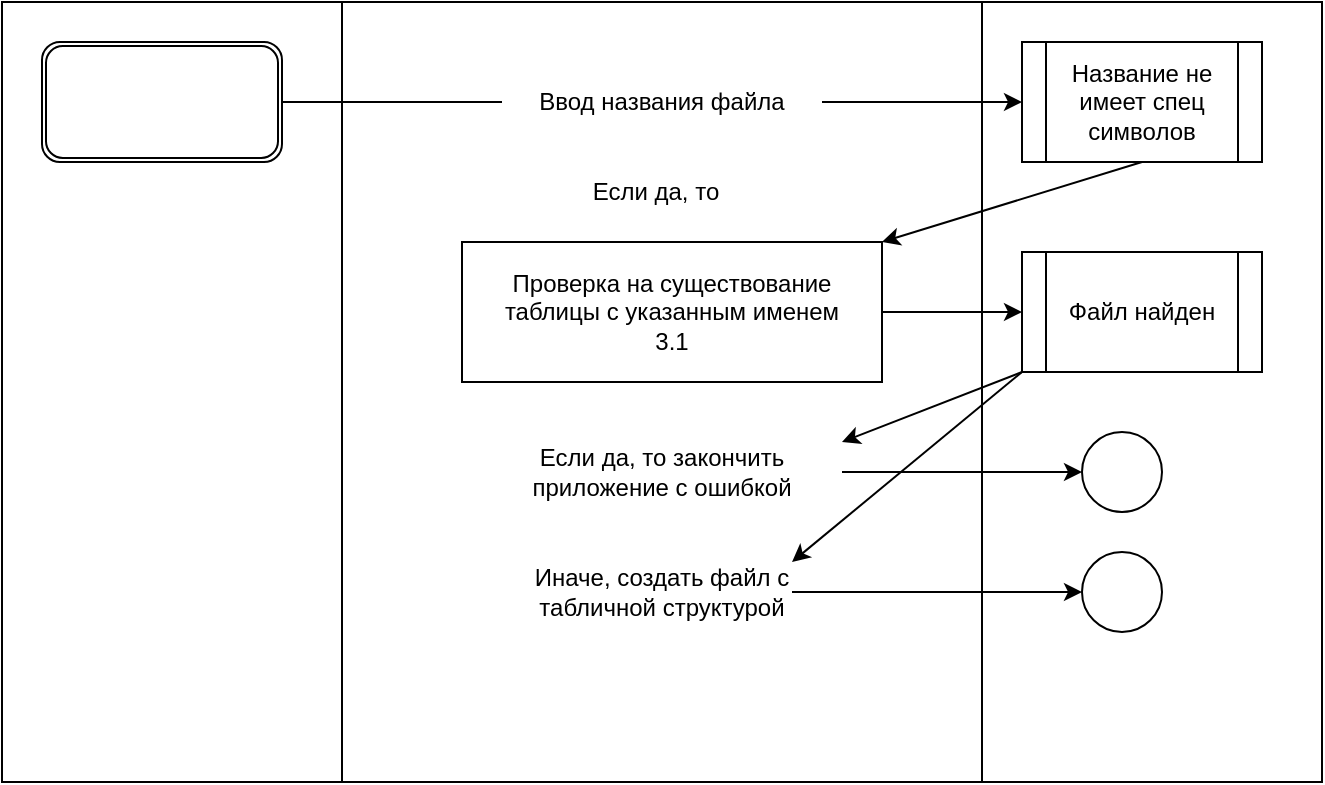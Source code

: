 <mxfile version="15.5.6" type="device"><diagram id="GWf-g4bFSlw6boruxH3_" name="Page-1"><mxGraphModel dx="1422" dy="780" grid="1" gridSize="10" guides="1" tooltips="1" connect="1" arrows="1" fold="1" page="1" pageScale="1" pageWidth="827" pageHeight="1169" math="0" shadow="0"><root><mxCell id="0"/><mxCell id="1" parent="0"/><mxCell id="x3EIPhh1QUCwPqp3oVlh-1" value="" style="shape=process;whiteSpace=wrap;html=1;backgroundOutline=1;size=0.258;" vertex="1" parent="1"><mxGeometry x="90" y="200" width="660" height="390" as="geometry"/></mxCell><mxCell id="x3EIPhh1QUCwPqp3oVlh-2" value="" style="shape=ext;double=1;rounded=1;whiteSpace=wrap;html=1;" vertex="1" parent="1"><mxGeometry x="110" y="220" width="120" height="60" as="geometry"/></mxCell><mxCell id="x3EIPhh1QUCwPqp3oVlh-4" value="Ввод названия файла" style="text;html=1;strokeColor=none;fillColor=none;align=center;verticalAlign=middle;whiteSpace=wrap;rounded=0;" vertex="1" parent="1"><mxGeometry x="340" y="235" width="160" height="30" as="geometry"/></mxCell><mxCell id="x3EIPhh1QUCwPqp3oVlh-5" value="Название не имеет спец символов" style="shape=process;whiteSpace=wrap;html=1;backgroundOutline=1;" vertex="1" parent="1"><mxGeometry x="600" y="220" width="120" height="60" as="geometry"/></mxCell><mxCell id="x3EIPhh1QUCwPqp3oVlh-6" value="Если да, то" style="text;html=1;strokeColor=none;fillColor=none;align=center;verticalAlign=middle;whiteSpace=wrap;rounded=0;" vertex="1" parent="1"><mxGeometry x="354" y="280" width="126" height="30" as="geometry"/></mxCell><mxCell id="x3EIPhh1QUCwPqp3oVlh-8" value="&lt;div&gt;Проверка на существование таблицы с указанным именем&lt;/div&gt;&lt;div&gt;3.1&lt;br&gt;&lt;/div&gt;" style="rounded=0;whiteSpace=wrap;html=1;" vertex="1" parent="1"><mxGeometry x="320" y="320" width="210" height="70" as="geometry"/></mxCell><mxCell id="x3EIPhh1QUCwPqp3oVlh-9" value="" style="endArrow=classic;html=1;rounded=0;exitX=0.5;exitY=1;exitDx=0;exitDy=0;entryX=1;entryY=0;entryDx=0;entryDy=0;" edge="1" parent="1" source="x3EIPhh1QUCwPqp3oVlh-5" target="x3EIPhh1QUCwPqp3oVlh-8"><mxGeometry width="50" height="50" relative="1" as="geometry"><mxPoint x="660" y="390" as="sourcePoint"/><mxPoint x="710" y="340" as="targetPoint"/></mxGeometry></mxCell><mxCell id="x3EIPhh1QUCwPqp3oVlh-10" value="Файл найден" style="shape=process;whiteSpace=wrap;html=1;backgroundOutline=1;" vertex="1" parent="1"><mxGeometry x="600" y="325" width="120" height="60" as="geometry"/></mxCell><mxCell id="x3EIPhh1QUCwPqp3oVlh-11" value="Если да, то закончить приложение с ошибкой" style="text;html=1;strokeColor=none;fillColor=none;align=center;verticalAlign=middle;whiteSpace=wrap;rounded=0;" vertex="1" parent="1"><mxGeometry x="330" y="420" width="180" height="30" as="geometry"/></mxCell><mxCell id="x3EIPhh1QUCwPqp3oVlh-12" value="" style="endArrow=classic;html=1;rounded=0;exitX=1;exitY=0.5;exitDx=0;exitDy=0;entryX=0;entryY=0.5;entryDx=0;entryDy=0;" edge="1" parent="1" source="x3EIPhh1QUCwPqp3oVlh-11" target="x3EIPhh1QUCwPqp3oVlh-13"><mxGeometry width="50" height="50" relative="1" as="geometry"><mxPoint x="600" y="460" as="sourcePoint"/><mxPoint x="650" y="410" as="targetPoint"/></mxGeometry></mxCell><mxCell id="x3EIPhh1QUCwPqp3oVlh-13" value="" style="ellipse;whiteSpace=wrap;html=1;aspect=fixed;" vertex="1" parent="1"><mxGeometry x="630" y="415" width="40" height="40" as="geometry"/></mxCell><mxCell id="x3EIPhh1QUCwPqp3oVlh-14" value="" style="endArrow=classic;html=1;rounded=0;exitX=1;exitY=0.5;exitDx=0;exitDy=0;entryX=0;entryY=0.5;entryDx=0;entryDy=0;" edge="1" parent="1" source="x3EIPhh1QUCwPqp3oVlh-8" target="x3EIPhh1QUCwPqp3oVlh-10"><mxGeometry width="50" height="50" relative="1" as="geometry"><mxPoint x="620" y="510" as="sourcePoint"/><mxPoint x="670" y="460" as="targetPoint"/></mxGeometry></mxCell><mxCell id="x3EIPhh1QUCwPqp3oVlh-15" value="" style="endArrow=classic;html=1;rounded=0;exitX=0;exitY=1;exitDx=0;exitDy=0;entryX=1;entryY=0;entryDx=0;entryDy=0;" edge="1" parent="1" source="x3EIPhh1QUCwPqp3oVlh-10" target="x3EIPhh1QUCwPqp3oVlh-11"><mxGeometry width="50" height="50" relative="1" as="geometry"><mxPoint x="620" y="530" as="sourcePoint"/><mxPoint x="670" y="480" as="targetPoint"/></mxGeometry></mxCell><mxCell id="x3EIPhh1QUCwPqp3oVlh-16" value="Иначе, создать файл с табличной структурой" style="text;html=1;strokeColor=none;fillColor=none;align=center;verticalAlign=middle;whiteSpace=wrap;rounded=0;" vertex="1" parent="1"><mxGeometry x="355" y="480" width="130" height="30" as="geometry"/></mxCell><mxCell id="x3EIPhh1QUCwPqp3oVlh-18" value="" style="endArrow=classic;html=1;rounded=0;entryX=1;entryY=0;entryDx=0;entryDy=0;exitX=0;exitY=1;exitDx=0;exitDy=0;" edge="1" parent="1" source="x3EIPhh1QUCwPqp3oVlh-10" target="x3EIPhh1QUCwPqp3oVlh-16"><mxGeometry width="50" height="50" relative="1" as="geometry"><mxPoint x="530" y="560" as="sourcePoint"/><mxPoint x="580" y="510" as="targetPoint"/></mxGeometry></mxCell><mxCell id="x3EIPhh1QUCwPqp3oVlh-19" value="" style="ellipse;whiteSpace=wrap;html=1;aspect=fixed;" vertex="1" parent="1"><mxGeometry x="630" y="475" width="40" height="40" as="geometry"/></mxCell><mxCell id="x3EIPhh1QUCwPqp3oVlh-20" value="" style="endArrow=classic;html=1;rounded=0;exitX=1;exitY=0.5;exitDx=0;exitDy=0;entryX=0;entryY=0.5;entryDx=0;entryDy=0;" edge="1" parent="1" source="x3EIPhh1QUCwPqp3oVlh-16" target="x3EIPhh1QUCwPqp3oVlh-19"><mxGeometry width="50" height="50" relative="1" as="geometry"><mxPoint x="570" y="530" as="sourcePoint"/><mxPoint x="620" y="480" as="targetPoint"/></mxGeometry></mxCell><mxCell id="x3EIPhh1QUCwPqp3oVlh-21" value="" style="endArrow=none;html=1;rounded=0;exitX=1;exitY=0.5;exitDx=0;exitDy=0;entryX=0;entryY=0.5;entryDx=0;entryDy=0;" edge="1" parent="1" source="x3EIPhh1QUCwPqp3oVlh-2" target="x3EIPhh1QUCwPqp3oVlh-4"><mxGeometry width="50" height="50" relative="1" as="geometry"><mxPoint x="290" y="180" as="sourcePoint"/><mxPoint x="340" y="130" as="targetPoint"/></mxGeometry></mxCell><mxCell id="x3EIPhh1QUCwPqp3oVlh-22" value="" style="endArrow=classic;html=1;rounded=0;exitX=1;exitY=0.5;exitDx=0;exitDy=0;entryX=0;entryY=0.5;entryDx=0;entryDy=0;" edge="1" parent="1" source="x3EIPhh1QUCwPqp3oVlh-4" target="x3EIPhh1QUCwPqp3oVlh-5"><mxGeometry width="50" height="50" relative="1" as="geometry"><mxPoint x="560" y="220" as="sourcePoint"/><mxPoint x="610" y="170" as="targetPoint"/></mxGeometry></mxCell></root></mxGraphModel></diagram></mxfile>